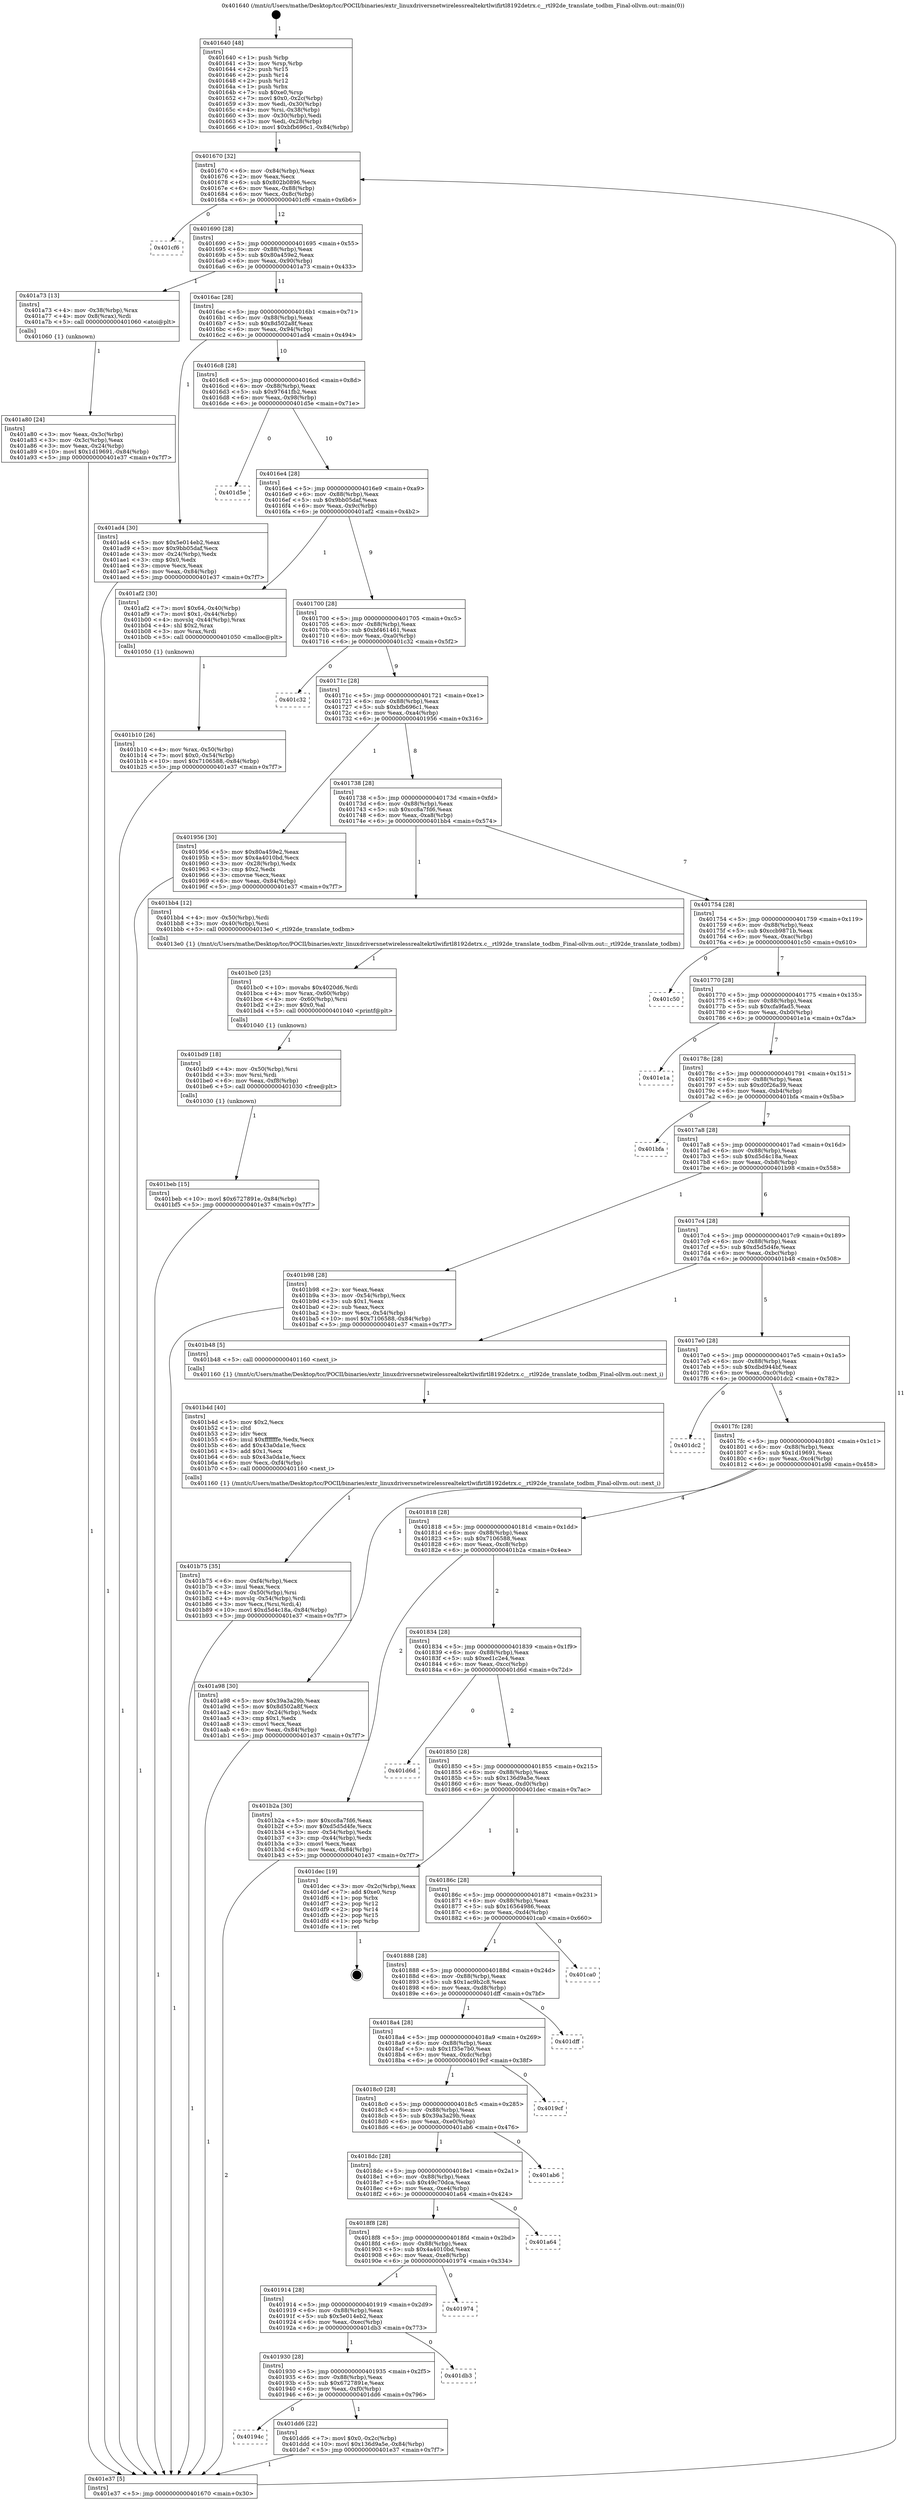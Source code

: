 digraph "0x401640" {
  label = "0x401640 (/mnt/c/Users/mathe/Desktop/tcc/POCII/binaries/extr_linuxdriversnetwirelessrealtekrtlwifirtl8192detrx.c__rtl92de_translate_todbm_Final-ollvm.out::main(0))"
  labelloc = "t"
  node[shape=record]

  Entry [label="",width=0.3,height=0.3,shape=circle,fillcolor=black,style=filled]
  "0x401670" [label="{
     0x401670 [32]\l
     | [instrs]\l
     &nbsp;&nbsp;0x401670 \<+6\>: mov -0x84(%rbp),%eax\l
     &nbsp;&nbsp;0x401676 \<+2\>: mov %eax,%ecx\l
     &nbsp;&nbsp;0x401678 \<+6\>: sub $0x802b0896,%ecx\l
     &nbsp;&nbsp;0x40167e \<+6\>: mov %eax,-0x88(%rbp)\l
     &nbsp;&nbsp;0x401684 \<+6\>: mov %ecx,-0x8c(%rbp)\l
     &nbsp;&nbsp;0x40168a \<+6\>: je 0000000000401cf6 \<main+0x6b6\>\l
  }"]
  "0x401cf6" [label="{
     0x401cf6\l
  }", style=dashed]
  "0x401690" [label="{
     0x401690 [28]\l
     | [instrs]\l
     &nbsp;&nbsp;0x401690 \<+5\>: jmp 0000000000401695 \<main+0x55\>\l
     &nbsp;&nbsp;0x401695 \<+6\>: mov -0x88(%rbp),%eax\l
     &nbsp;&nbsp;0x40169b \<+5\>: sub $0x80a459e2,%eax\l
     &nbsp;&nbsp;0x4016a0 \<+6\>: mov %eax,-0x90(%rbp)\l
     &nbsp;&nbsp;0x4016a6 \<+6\>: je 0000000000401a73 \<main+0x433\>\l
  }"]
  Exit [label="",width=0.3,height=0.3,shape=circle,fillcolor=black,style=filled,peripheries=2]
  "0x401a73" [label="{
     0x401a73 [13]\l
     | [instrs]\l
     &nbsp;&nbsp;0x401a73 \<+4\>: mov -0x38(%rbp),%rax\l
     &nbsp;&nbsp;0x401a77 \<+4\>: mov 0x8(%rax),%rdi\l
     &nbsp;&nbsp;0x401a7b \<+5\>: call 0000000000401060 \<atoi@plt\>\l
     | [calls]\l
     &nbsp;&nbsp;0x401060 \{1\} (unknown)\l
  }"]
  "0x4016ac" [label="{
     0x4016ac [28]\l
     | [instrs]\l
     &nbsp;&nbsp;0x4016ac \<+5\>: jmp 00000000004016b1 \<main+0x71\>\l
     &nbsp;&nbsp;0x4016b1 \<+6\>: mov -0x88(%rbp),%eax\l
     &nbsp;&nbsp;0x4016b7 \<+5\>: sub $0x8d502a8f,%eax\l
     &nbsp;&nbsp;0x4016bc \<+6\>: mov %eax,-0x94(%rbp)\l
     &nbsp;&nbsp;0x4016c2 \<+6\>: je 0000000000401ad4 \<main+0x494\>\l
  }"]
  "0x40194c" [label="{
     0x40194c\l
  }", style=dashed]
  "0x401ad4" [label="{
     0x401ad4 [30]\l
     | [instrs]\l
     &nbsp;&nbsp;0x401ad4 \<+5\>: mov $0x5e014eb2,%eax\l
     &nbsp;&nbsp;0x401ad9 \<+5\>: mov $0x9bb05daf,%ecx\l
     &nbsp;&nbsp;0x401ade \<+3\>: mov -0x24(%rbp),%edx\l
     &nbsp;&nbsp;0x401ae1 \<+3\>: cmp $0x0,%edx\l
     &nbsp;&nbsp;0x401ae4 \<+3\>: cmove %ecx,%eax\l
     &nbsp;&nbsp;0x401ae7 \<+6\>: mov %eax,-0x84(%rbp)\l
     &nbsp;&nbsp;0x401aed \<+5\>: jmp 0000000000401e37 \<main+0x7f7\>\l
  }"]
  "0x4016c8" [label="{
     0x4016c8 [28]\l
     | [instrs]\l
     &nbsp;&nbsp;0x4016c8 \<+5\>: jmp 00000000004016cd \<main+0x8d\>\l
     &nbsp;&nbsp;0x4016cd \<+6\>: mov -0x88(%rbp),%eax\l
     &nbsp;&nbsp;0x4016d3 \<+5\>: sub $0x97641fb2,%eax\l
     &nbsp;&nbsp;0x4016d8 \<+6\>: mov %eax,-0x98(%rbp)\l
     &nbsp;&nbsp;0x4016de \<+6\>: je 0000000000401d5e \<main+0x71e\>\l
  }"]
  "0x401dd6" [label="{
     0x401dd6 [22]\l
     | [instrs]\l
     &nbsp;&nbsp;0x401dd6 \<+7\>: movl $0x0,-0x2c(%rbp)\l
     &nbsp;&nbsp;0x401ddd \<+10\>: movl $0x136d9a5e,-0x84(%rbp)\l
     &nbsp;&nbsp;0x401de7 \<+5\>: jmp 0000000000401e37 \<main+0x7f7\>\l
  }"]
  "0x401d5e" [label="{
     0x401d5e\l
  }", style=dashed]
  "0x4016e4" [label="{
     0x4016e4 [28]\l
     | [instrs]\l
     &nbsp;&nbsp;0x4016e4 \<+5\>: jmp 00000000004016e9 \<main+0xa9\>\l
     &nbsp;&nbsp;0x4016e9 \<+6\>: mov -0x88(%rbp),%eax\l
     &nbsp;&nbsp;0x4016ef \<+5\>: sub $0x9bb05daf,%eax\l
     &nbsp;&nbsp;0x4016f4 \<+6\>: mov %eax,-0x9c(%rbp)\l
     &nbsp;&nbsp;0x4016fa \<+6\>: je 0000000000401af2 \<main+0x4b2\>\l
  }"]
  "0x401930" [label="{
     0x401930 [28]\l
     | [instrs]\l
     &nbsp;&nbsp;0x401930 \<+5\>: jmp 0000000000401935 \<main+0x2f5\>\l
     &nbsp;&nbsp;0x401935 \<+6\>: mov -0x88(%rbp),%eax\l
     &nbsp;&nbsp;0x40193b \<+5\>: sub $0x6727891e,%eax\l
     &nbsp;&nbsp;0x401940 \<+6\>: mov %eax,-0xf0(%rbp)\l
     &nbsp;&nbsp;0x401946 \<+6\>: je 0000000000401dd6 \<main+0x796\>\l
  }"]
  "0x401af2" [label="{
     0x401af2 [30]\l
     | [instrs]\l
     &nbsp;&nbsp;0x401af2 \<+7\>: movl $0x64,-0x40(%rbp)\l
     &nbsp;&nbsp;0x401af9 \<+7\>: movl $0x1,-0x44(%rbp)\l
     &nbsp;&nbsp;0x401b00 \<+4\>: movslq -0x44(%rbp),%rax\l
     &nbsp;&nbsp;0x401b04 \<+4\>: shl $0x2,%rax\l
     &nbsp;&nbsp;0x401b08 \<+3\>: mov %rax,%rdi\l
     &nbsp;&nbsp;0x401b0b \<+5\>: call 0000000000401050 \<malloc@plt\>\l
     | [calls]\l
     &nbsp;&nbsp;0x401050 \{1\} (unknown)\l
  }"]
  "0x401700" [label="{
     0x401700 [28]\l
     | [instrs]\l
     &nbsp;&nbsp;0x401700 \<+5\>: jmp 0000000000401705 \<main+0xc5\>\l
     &nbsp;&nbsp;0x401705 \<+6\>: mov -0x88(%rbp),%eax\l
     &nbsp;&nbsp;0x40170b \<+5\>: sub $0xbf461461,%eax\l
     &nbsp;&nbsp;0x401710 \<+6\>: mov %eax,-0xa0(%rbp)\l
     &nbsp;&nbsp;0x401716 \<+6\>: je 0000000000401c32 \<main+0x5f2\>\l
  }"]
  "0x401db3" [label="{
     0x401db3\l
  }", style=dashed]
  "0x401c32" [label="{
     0x401c32\l
  }", style=dashed]
  "0x40171c" [label="{
     0x40171c [28]\l
     | [instrs]\l
     &nbsp;&nbsp;0x40171c \<+5\>: jmp 0000000000401721 \<main+0xe1\>\l
     &nbsp;&nbsp;0x401721 \<+6\>: mov -0x88(%rbp),%eax\l
     &nbsp;&nbsp;0x401727 \<+5\>: sub $0xbfb696c1,%eax\l
     &nbsp;&nbsp;0x40172c \<+6\>: mov %eax,-0xa4(%rbp)\l
     &nbsp;&nbsp;0x401732 \<+6\>: je 0000000000401956 \<main+0x316\>\l
  }"]
  "0x401914" [label="{
     0x401914 [28]\l
     | [instrs]\l
     &nbsp;&nbsp;0x401914 \<+5\>: jmp 0000000000401919 \<main+0x2d9\>\l
     &nbsp;&nbsp;0x401919 \<+6\>: mov -0x88(%rbp),%eax\l
     &nbsp;&nbsp;0x40191f \<+5\>: sub $0x5e014eb2,%eax\l
     &nbsp;&nbsp;0x401924 \<+6\>: mov %eax,-0xec(%rbp)\l
     &nbsp;&nbsp;0x40192a \<+6\>: je 0000000000401db3 \<main+0x773\>\l
  }"]
  "0x401956" [label="{
     0x401956 [30]\l
     | [instrs]\l
     &nbsp;&nbsp;0x401956 \<+5\>: mov $0x80a459e2,%eax\l
     &nbsp;&nbsp;0x40195b \<+5\>: mov $0x4a4010bd,%ecx\l
     &nbsp;&nbsp;0x401960 \<+3\>: mov -0x28(%rbp),%edx\l
     &nbsp;&nbsp;0x401963 \<+3\>: cmp $0x2,%edx\l
     &nbsp;&nbsp;0x401966 \<+3\>: cmovne %ecx,%eax\l
     &nbsp;&nbsp;0x401969 \<+6\>: mov %eax,-0x84(%rbp)\l
     &nbsp;&nbsp;0x40196f \<+5\>: jmp 0000000000401e37 \<main+0x7f7\>\l
  }"]
  "0x401738" [label="{
     0x401738 [28]\l
     | [instrs]\l
     &nbsp;&nbsp;0x401738 \<+5\>: jmp 000000000040173d \<main+0xfd\>\l
     &nbsp;&nbsp;0x40173d \<+6\>: mov -0x88(%rbp),%eax\l
     &nbsp;&nbsp;0x401743 \<+5\>: sub $0xcc8a7fd6,%eax\l
     &nbsp;&nbsp;0x401748 \<+6\>: mov %eax,-0xa8(%rbp)\l
     &nbsp;&nbsp;0x40174e \<+6\>: je 0000000000401bb4 \<main+0x574\>\l
  }"]
  "0x401e37" [label="{
     0x401e37 [5]\l
     | [instrs]\l
     &nbsp;&nbsp;0x401e37 \<+5\>: jmp 0000000000401670 \<main+0x30\>\l
  }"]
  "0x401640" [label="{
     0x401640 [48]\l
     | [instrs]\l
     &nbsp;&nbsp;0x401640 \<+1\>: push %rbp\l
     &nbsp;&nbsp;0x401641 \<+3\>: mov %rsp,%rbp\l
     &nbsp;&nbsp;0x401644 \<+2\>: push %r15\l
     &nbsp;&nbsp;0x401646 \<+2\>: push %r14\l
     &nbsp;&nbsp;0x401648 \<+2\>: push %r12\l
     &nbsp;&nbsp;0x40164a \<+1\>: push %rbx\l
     &nbsp;&nbsp;0x40164b \<+7\>: sub $0xe0,%rsp\l
     &nbsp;&nbsp;0x401652 \<+7\>: movl $0x0,-0x2c(%rbp)\l
     &nbsp;&nbsp;0x401659 \<+3\>: mov %edi,-0x30(%rbp)\l
     &nbsp;&nbsp;0x40165c \<+4\>: mov %rsi,-0x38(%rbp)\l
     &nbsp;&nbsp;0x401660 \<+3\>: mov -0x30(%rbp),%edi\l
     &nbsp;&nbsp;0x401663 \<+3\>: mov %edi,-0x28(%rbp)\l
     &nbsp;&nbsp;0x401666 \<+10\>: movl $0xbfb696c1,-0x84(%rbp)\l
  }"]
  "0x401a80" [label="{
     0x401a80 [24]\l
     | [instrs]\l
     &nbsp;&nbsp;0x401a80 \<+3\>: mov %eax,-0x3c(%rbp)\l
     &nbsp;&nbsp;0x401a83 \<+3\>: mov -0x3c(%rbp),%eax\l
     &nbsp;&nbsp;0x401a86 \<+3\>: mov %eax,-0x24(%rbp)\l
     &nbsp;&nbsp;0x401a89 \<+10\>: movl $0x1d19691,-0x84(%rbp)\l
     &nbsp;&nbsp;0x401a93 \<+5\>: jmp 0000000000401e37 \<main+0x7f7\>\l
  }"]
  "0x401974" [label="{
     0x401974\l
  }", style=dashed]
  "0x401bb4" [label="{
     0x401bb4 [12]\l
     | [instrs]\l
     &nbsp;&nbsp;0x401bb4 \<+4\>: mov -0x50(%rbp),%rdi\l
     &nbsp;&nbsp;0x401bb8 \<+3\>: mov -0x40(%rbp),%esi\l
     &nbsp;&nbsp;0x401bbb \<+5\>: call 00000000004013e0 \<_rtl92de_translate_todbm\>\l
     | [calls]\l
     &nbsp;&nbsp;0x4013e0 \{1\} (/mnt/c/Users/mathe/Desktop/tcc/POCII/binaries/extr_linuxdriversnetwirelessrealtekrtlwifirtl8192detrx.c__rtl92de_translate_todbm_Final-ollvm.out::_rtl92de_translate_todbm)\l
  }"]
  "0x401754" [label="{
     0x401754 [28]\l
     | [instrs]\l
     &nbsp;&nbsp;0x401754 \<+5\>: jmp 0000000000401759 \<main+0x119\>\l
     &nbsp;&nbsp;0x401759 \<+6\>: mov -0x88(%rbp),%eax\l
     &nbsp;&nbsp;0x40175f \<+5\>: sub $0xccb9871b,%eax\l
     &nbsp;&nbsp;0x401764 \<+6\>: mov %eax,-0xac(%rbp)\l
     &nbsp;&nbsp;0x40176a \<+6\>: je 0000000000401c50 \<main+0x610\>\l
  }"]
  "0x4018f8" [label="{
     0x4018f8 [28]\l
     | [instrs]\l
     &nbsp;&nbsp;0x4018f8 \<+5\>: jmp 00000000004018fd \<main+0x2bd\>\l
     &nbsp;&nbsp;0x4018fd \<+6\>: mov -0x88(%rbp),%eax\l
     &nbsp;&nbsp;0x401903 \<+5\>: sub $0x4a4010bd,%eax\l
     &nbsp;&nbsp;0x401908 \<+6\>: mov %eax,-0xe8(%rbp)\l
     &nbsp;&nbsp;0x40190e \<+6\>: je 0000000000401974 \<main+0x334\>\l
  }"]
  "0x401c50" [label="{
     0x401c50\l
  }", style=dashed]
  "0x401770" [label="{
     0x401770 [28]\l
     | [instrs]\l
     &nbsp;&nbsp;0x401770 \<+5\>: jmp 0000000000401775 \<main+0x135\>\l
     &nbsp;&nbsp;0x401775 \<+6\>: mov -0x88(%rbp),%eax\l
     &nbsp;&nbsp;0x40177b \<+5\>: sub $0xcfa9fad5,%eax\l
     &nbsp;&nbsp;0x401780 \<+6\>: mov %eax,-0xb0(%rbp)\l
     &nbsp;&nbsp;0x401786 \<+6\>: je 0000000000401e1a \<main+0x7da\>\l
  }"]
  "0x401a64" [label="{
     0x401a64\l
  }", style=dashed]
  "0x401e1a" [label="{
     0x401e1a\l
  }", style=dashed]
  "0x40178c" [label="{
     0x40178c [28]\l
     | [instrs]\l
     &nbsp;&nbsp;0x40178c \<+5\>: jmp 0000000000401791 \<main+0x151\>\l
     &nbsp;&nbsp;0x401791 \<+6\>: mov -0x88(%rbp),%eax\l
     &nbsp;&nbsp;0x401797 \<+5\>: sub $0xd0f26a39,%eax\l
     &nbsp;&nbsp;0x40179c \<+6\>: mov %eax,-0xb4(%rbp)\l
     &nbsp;&nbsp;0x4017a2 \<+6\>: je 0000000000401bfa \<main+0x5ba\>\l
  }"]
  "0x4018dc" [label="{
     0x4018dc [28]\l
     | [instrs]\l
     &nbsp;&nbsp;0x4018dc \<+5\>: jmp 00000000004018e1 \<main+0x2a1\>\l
     &nbsp;&nbsp;0x4018e1 \<+6\>: mov -0x88(%rbp),%eax\l
     &nbsp;&nbsp;0x4018e7 \<+5\>: sub $0x49c70dca,%eax\l
     &nbsp;&nbsp;0x4018ec \<+6\>: mov %eax,-0xe4(%rbp)\l
     &nbsp;&nbsp;0x4018f2 \<+6\>: je 0000000000401a64 \<main+0x424\>\l
  }"]
  "0x401bfa" [label="{
     0x401bfa\l
  }", style=dashed]
  "0x4017a8" [label="{
     0x4017a8 [28]\l
     | [instrs]\l
     &nbsp;&nbsp;0x4017a8 \<+5\>: jmp 00000000004017ad \<main+0x16d\>\l
     &nbsp;&nbsp;0x4017ad \<+6\>: mov -0x88(%rbp),%eax\l
     &nbsp;&nbsp;0x4017b3 \<+5\>: sub $0xd5d4c18a,%eax\l
     &nbsp;&nbsp;0x4017b8 \<+6\>: mov %eax,-0xb8(%rbp)\l
     &nbsp;&nbsp;0x4017be \<+6\>: je 0000000000401b98 \<main+0x558\>\l
  }"]
  "0x401ab6" [label="{
     0x401ab6\l
  }", style=dashed]
  "0x401b98" [label="{
     0x401b98 [28]\l
     | [instrs]\l
     &nbsp;&nbsp;0x401b98 \<+2\>: xor %eax,%eax\l
     &nbsp;&nbsp;0x401b9a \<+3\>: mov -0x54(%rbp),%ecx\l
     &nbsp;&nbsp;0x401b9d \<+3\>: sub $0x1,%eax\l
     &nbsp;&nbsp;0x401ba0 \<+2\>: sub %eax,%ecx\l
     &nbsp;&nbsp;0x401ba2 \<+3\>: mov %ecx,-0x54(%rbp)\l
     &nbsp;&nbsp;0x401ba5 \<+10\>: movl $0x7106588,-0x84(%rbp)\l
     &nbsp;&nbsp;0x401baf \<+5\>: jmp 0000000000401e37 \<main+0x7f7\>\l
  }"]
  "0x4017c4" [label="{
     0x4017c4 [28]\l
     | [instrs]\l
     &nbsp;&nbsp;0x4017c4 \<+5\>: jmp 00000000004017c9 \<main+0x189\>\l
     &nbsp;&nbsp;0x4017c9 \<+6\>: mov -0x88(%rbp),%eax\l
     &nbsp;&nbsp;0x4017cf \<+5\>: sub $0xd5d5d4fe,%eax\l
     &nbsp;&nbsp;0x4017d4 \<+6\>: mov %eax,-0xbc(%rbp)\l
     &nbsp;&nbsp;0x4017da \<+6\>: je 0000000000401b48 \<main+0x508\>\l
  }"]
  "0x4018c0" [label="{
     0x4018c0 [28]\l
     | [instrs]\l
     &nbsp;&nbsp;0x4018c0 \<+5\>: jmp 00000000004018c5 \<main+0x285\>\l
     &nbsp;&nbsp;0x4018c5 \<+6\>: mov -0x88(%rbp),%eax\l
     &nbsp;&nbsp;0x4018cb \<+5\>: sub $0x39a3a29b,%eax\l
     &nbsp;&nbsp;0x4018d0 \<+6\>: mov %eax,-0xe0(%rbp)\l
     &nbsp;&nbsp;0x4018d6 \<+6\>: je 0000000000401ab6 \<main+0x476\>\l
  }"]
  "0x401b48" [label="{
     0x401b48 [5]\l
     | [instrs]\l
     &nbsp;&nbsp;0x401b48 \<+5\>: call 0000000000401160 \<next_i\>\l
     | [calls]\l
     &nbsp;&nbsp;0x401160 \{1\} (/mnt/c/Users/mathe/Desktop/tcc/POCII/binaries/extr_linuxdriversnetwirelessrealtekrtlwifirtl8192detrx.c__rtl92de_translate_todbm_Final-ollvm.out::next_i)\l
  }"]
  "0x4017e0" [label="{
     0x4017e0 [28]\l
     | [instrs]\l
     &nbsp;&nbsp;0x4017e0 \<+5\>: jmp 00000000004017e5 \<main+0x1a5\>\l
     &nbsp;&nbsp;0x4017e5 \<+6\>: mov -0x88(%rbp),%eax\l
     &nbsp;&nbsp;0x4017eb \<+5\>: sub $0xdbd944bf,%eax\l
     &nbsp;&nbsp;0x4017f0 \<+6\>: mov %eax,-0xc0(%rbp)\l
     &nbsp;&nbsp;0x4017f6 \<+6\>: je 0000000000401dc2 \<main+0x782\>\l
  }"]
  "0x4019cf" [label="{
     0x4019cf\l
  }", style=dashed]
  "0x401dc2" [label="{
     0x401dc2\l
  }", style=dashed]
  "0x4017fc" [label="{
     0x4017fc [28]\l
     | [instrs]\l
     &nbsp;&nbsp;0x4017fc \<+5\>: jmp 0000000000401801 \<main+0x1c1\>\l
     &nbsp;&nbsp;0x401801 \<+6\>: mov -0x88(%rbp),%eax\l
     &nbsp;&nbsp;0x401807 \<+5\>: sub $0x1d19691,%eax\l
     &nbsp;&nbsp;0x40180c \<+6\>: mov %eax,-0xc4(%rbp)\l
     &nbsp;&nbsp;0x401812 \<+6\>: je 0000000000401a98 \<main+0x458\>\l
  }"]
  "0x4018a4" [label="{
     0x4018a4 [28]\l
     | [instrs]\l
     &nbsp;&nbsp;0x4018a4 \<+5\>: jmp 00000000004018a9 \<main+0x269\>\l
     &nbsp;&nbsp;0x4018a9 \<+6\>: mov -0x88(%rbp),%eax\l
     &nbsp;&nbsp;0x4018af \<+5\>: sub $0x1f35e7b0,%eax\l
     &nbsp;&nbsp;0x4018b4 \<+6\>: mov %eax,-0xdc(%rbp)\l
     &nbsp;&nbsp;0x4018ba \<+6\>: je 00000000004019cf \<main+0x38f\>\l
  }"]
  "0x401a98" [label="{
     0x401a98 [30]\l
     | [instrs]\l
     &nbsp;&nbsp;0x401a98 \<+5\>: mov $0x39a3a29b,%eax\l
     &nbsp;&nbsp;0x401a9d \<+5\>: mov $0x8d502a8f,%ecx\l
     &nbsp;&nbsp;0x401aa2 \<+3\>: mov -0x24(%rbp),%edx\l
     &nbsp;&nbsp;0x401aa5 \<+3\>: cmp $0x1,%edx\l
     &nbsp;&nbsp;0x401aa8 \<+3\>: cmovl %ecx,%eax\l
     &nbsp;&nbsp;0x401aab \<+6\>: mov %eax,-0x84(%rbp)\l
     &nbsp;&nbsp;0x401ab1 \<+5\>: jmp 0000000000401e37 \<main+0x7f7\>\l
  }"]
  "0x401818" [label="{
     0x401818 [28]\l
     | [instrs]\l
     &nbsp;&nbsp;0x401818 \<+5\>: jmp 000000000040181d \<main+0x1dd\>\l
     &nbsp;&nbsp;0x40181d \<+6\>: mov -0x88(%rbp),%eax\l
     &nbsp;&nbsp;0x401823 \<+5\>: sub $0x7106588,%eax\l
     &nbsp;&nbsp;0x401828 \<+6\>: mov %eax,-0xc8(%rbp)\l
     &nbsp;&nbsp;0x40182e \<+6\>: je 0000000000401b2a \<main+0x4ea\>\l
  }"]
  "0x401b10" [label="{
     0x401b10 [26]\l
     | [instrs]\l
     &nbsp;&nbsp;0x401b10 \<+4\>: mov %rax,-0x50(%rbp)\l
     &nbsp;&nbsp;0x401b14 \<+7\>: movl $0x0,-0x54(%rbp)\l
     &nbsp;&nbsp;0x401b1b \<+10\>: movl $0x7106588,-0x84(%rbp)\l
     &nbsp;&nbsp;0x401b25 \<+5\>: jmp 0000000000401e37 \<main+0x7f7\>\l
  }"]
  "0x401dff" [label="{
     0x401dff\l
  }", style=dashed]
  "0x401b2a" [label="{
     0x401b2a [30]\l
     | [instrs]\l
     &nbsp;&nbsp;0x401b2a \<+5\>: mov $0xcc8a7fd6,%eax\l
     &nbsp;&nbsp;0x401b2f \<+5\>: mov $0xd5d5d4fe,%ecx\l
     &nbsp;&nbsp;0x401b34 \<+3\>: mov -0x54(%rbp),%edx\l
     &nbsp;&nbsp;0x401b37 \<+3\>: cmp -0x44(%rbp),%edx\l
     &nbsp;&nbsp;0x401b3a \<+3\>: cmovl %ecx,%eax\l
     &nbsp;&nbsp;0x401b3d \<+6\>: mov %eax,-0x84(%rbp)\l
     &nbsp;&nbsp;0x401b43 \<+5\>: jmp 0000000000401e37 \<main+0x7f7\>\l
  }"]
  "0x401834" [label="{
     0x401834 [28]\l
     | [instrs]\l
     &nbsp;&nbsp;0x401834 \<+5\>: jmp 0000000000401839 \<main+0x1f9\>\l
     &nbsp;&nbsp;0x401839 \<+6\>: mov -0x88(%rbp),%eax\l
     &nbsp;&nbsp;0x40183f \<+5\>: sub $0xed1c2e4,%eax\l
     &nbsp;&nbsp;0x401844 \<+6\>: mov %eax,-0xcc(%rbp)\l
     &nbsp;&nbsp;0x40184a \<+6\>: je 0000000000401d6d \<main+0x72d\>\l
  }"]
  "0x401b4d" [label="{
     0x401b4d [40]\l
     | [instrs]\l
     &nbsp;&nbsp;0x401b4d \<+5\>: mov $0x2,%ecx\l
     &nbsp;&nbsp;0x401b52 \<+1\>: cltd\l
     &nbsp;&nbsp;0x401b53 \<+2\>: idiv %ecx\l
     &nbsp;&nbsp;0x401b55 \<+6\>: imul $0xfffffffe,%edx,%ecx\l
     &nbsp;&nbsp;0x401b5b \<+6\>: add $0x43a0da1e,%ecx\l
     &nbsp;&nbsp;0x401b61 \<+3\>: add $0x1,%ecx\l
     &nbsp;&nbsp;0x401b64 \<+6\>: sub $0x43a0da1e,%ecx\l
     &nbsp;&nbsp;0x401b6a \<+6\>: mov %ecx,-0xf4(%rbp)\l
     &nbsp;&nbsp;0x401b70 \<+5\>: call 0000000000401160 \<next_i\>\l
     | [calls]\l
     &nbsp;&nbsp;0x401160 \{1\} (/mnt/c/Users/mathe/Desktop/tcc/POCII/binaries/extr_linuxdriversnetwirelessrealtekrtlwifirtl8192detrx.c__rtl92de_translate_todbm_Final-ollvm.out::next_i)\l
  }"]
  "0x401b75" [label="{
     0x401b75 [35]\l
     | [instrs]\l
     &nbsp;&nbsp;0x401b75 \<+6\>: mov -0xf4(%rbp),%ecx\l
     &nbsp;&nbsp;0x401b7b \<+3\>: imul %eax,%ecx\l
     &nbsp;&nbsp;0x401b7e \<+4\>: mov -0x50(%rbp),%rsi\l
     &nbsp;&nbsp;0x401b82 \<+4\>: movslq -0x54(%rbp),%rdi\l
     &nbsp;&nbsp;0x401b86 \<+3\>: mov %ecx,(%rsi,%rdi,4)\l
     &nbsp;&nbsp;0x401b89 \<+10\>: movl $0xd5d4c18a,-0x84(%rbp)\l
     &nbsp;&nbsp;0x401b93 \<+5\>: jmp 0000000000401e37 \<main+0x7f7\>\l
  }"]
  "0x401bc0" [label="{
     0x401bc0 [25]\l
     | [instrs]\l
     &nbsp;&nbsp;0x401bc0 \<+10\>: movabs $0x4020d6,%rdi\l
     &nbsp;&nbsp;0x401bca \<+4\>: mov %rax,-0x60(%rbp)\l
     &nbsp;&nbsp;0x401bce \<+4\>: mov -0x60(%rbp),%rsi\l
     &nbsp;&nbsp;0x401bd2 \<+2\>: mov $0x0,%al\l
     &nbsp;&nbsp;0x401bd4 \<+5\>: call 0000000000401040 \<printf@plt\>\l
     | [calls]\l
     &nbsp;&nbsp;0x401040 \{1\} (unknown)\l
  }"]
  "0x401bd9" [label="{
     0x401bd9 [18]\l
     | [instrs]\l
     &nbsp;&nbsp;0x401bd9 \<+4\>: mov -0x50(%rbp),%rsi\l
     &nbsp;&nbsp;0x401bdd \<+3\>: mov %rsi,%rdi\l
     &nbsp;&nbsp;0x401be0 \<+6\>: mov %eax,-0xf8(%rbp)\l
     &nbsp;&nbsp;0x401be6 \<+5\>: call 0000000000401030 \<free@plt\>\l
     | [calls]\l
     &nbsp;&nbsp;0x401030 \{1\} (unknown)\l
  }"]
  "0x401beb" [label="{
     0x401beb [15]\l
     | [instrs]\l
     &nbsp;&nbsp;0x401beb \<+10\>: movl $0x6727891e,-0x84(%rbp)\l
     &nbsp;&nbsp;0x401bf5 \<+5\>: jmp 0000000000401e37 \<main+0x7f7\>\l
  }"]
  "0x401888" [label="{
     0x401888 [28]\l
     | [instrs]\l
     &nbsp;&nbsp;0x401888 \<+5\>: jmp 000000000040188d \<main+0x24d\>\l
     &nbsp;&nbsp;0x40188d \<+6\>: mov -0x88(%rbp),%eax\l
     &nbsp;&nbsp;0x401893 \<+5\>: sub $0x1ac9b2c8,%eax\l
     &nbsp;&nbsp;0x401898 \<+6\>: mov %eax,-0xd8(%rbp)\l
     &nbsp;&nbsp;0x40189e \<+6\>: je 0000000000401dff \<main+0x7bf\>\l
  }"]
  "0x401d6d" [label="{
     0x401d6d\l
  }", style=dashed]
  "0x401850" [label="{
     0x401850 [28]\l
     | [instrs]\l
     &nbsp;&nbsp;0x401850 \<+5\>: jmp 0000000000401855 \<main+0x215\>\l
     &nbsp;&nbsp;0x401855 \<+6\>: mov -0x88(%rbp),%eax\l
     &nbsp;&nbsp;0x40185b \<+5\>: sub $0x136d9a5e,%eax\l
     &nbsp;&nbsp;0x401860 \<+6\>: mov %eax,-0xd0(%rbp)\l
     &nbsp;&nbsp;0x401866 \<+6\>: je 0000000000401dec \<main+0x7ac\>\l
  }"]
  "0x401ca0" [label="{
     0x401ca0\l
  }", style=dashed]
  "0x401dec" [label="{
     0x401dec [19]\l
     | [instrs]\l
     &nbsp;&nbsp;0x401dec \<+3\>: mov -0x2c(%rbp),%eax\l
     &nbsp;&nbsp;0x401def \<+7\>: add $0xe0,%rsp\l
     &nbsp;&nbsp;0x401df6 \<+1\>: pop %rbx\l
     &nbsp;&nbsp;0x401df7 \<+2\>: pop %r12\l
     &nbsp;&nbsp;0x401df9 \<+2\>: pop %r14\l
     &nbsp;&nbsp;0x401dfb \<+2\>: pop %r15\l
     &nbsp;&nbsp;0x401dfd \<+1\>: pop %rbp\l
     &nbsp;&nbsp;0x401dfe \<+1\>: ret\l
  }"]
  "0x40186c" [label="{
     0x40186c [28]\l
     | [instrs]\l
     &nbsp;&nbsp;0x40186c \<+5\>: jmp 0000000000401871 \<main+0x231\>\l
     &nbsp;&nbsp;0x401871 \<+6\>: mov -0x88(%rbp),%eax\l
     &nbsp;&nbsp;0x401877 \<+5\>: sub $0x16564986,%eax\l
     &nbsp;&nbsp;0x40187c \<+6\>: mov %eax,-0xd4(%rbp)\l
     &nbsp;&nbsp;0x401882 \<+6\>: je 0000000000401ca0 \<main+0x660\>\l
  }"]
  Entry -> "0x401640" [label=" 1"]
  "0x401670" -> "0x401cf6" [label=" 0"]
  "0x401670" -> "0x401690" [label=" 12"]
  "0x401dec" -> Exit [label=" 1"]
  "0x401690" -> "0x401a73" [label=" 1"]
  "0x401690" -> "0x4016ac" [label=" 11"]
  "0x401dd6" -> "0x401e37" [label=" 1"]
  "0x4016ac" -> "0x401ad4" [label=" 1"]
  "0x4016ac" -> "0x4016c8" [label=" 10"]
  "0x401930" -> "0x40194c" [label=" 0"]
  "0x4016c8" -> "0x401d5e" [label=" 0"]
  "0x4016c8" -> "0x4016e4" [label=" 10"]
  "0x401930" -> "0x401dd6" [label=" 1"]
  "0x4016e4" -> "0x401af2" [label=" 1"]
  "0x4016e4" -> "0x401700" [label=" 9"]
  "0x401914" -> "0x401930" [label=" 1"]
  "0x401700" -> "0x401c32" [label=" 0"]
  "0x401700" -> "0x40171c" [label=" 9"]
  "0x401914" -> "0x401db3" [label=" 0"]
  "0x40171c" -> "0x401956" [label=" 1"]
  "0x40171c" -> "0x401738" [label=" 8"]
  "0x401956" -> "0x401e37" [label=" 1"]
  "0x401640" -> "0x401670" [label=" 1"]
  "0x401e37" -> "0x401670" [label=" 11"]
  "0x401a73" -> "0x401a80" [label=" 1"]
  "0x401a80" -> "0x401e37" [label=" 1"]
  "0x4018f8" -> "0x401914" [label=" 1"]
  "0x401738" -> "0x401bb4" [label=" 1"]
  "0x401738" -> "0x401754" [label=" 7"]
  "0x4018f8" -> "0x401974" [label=" 0"]
  "0x401754" -> "0x401c50" [label=" 0"]
  "0x401754" -> "0x401770" [label=" 7"]
  "0x4018dc" -> "0x4018f8" [label=" 1"]
  "0x401770" -> "0x401e1a" [label=" 0"]
  "0x401770" -> "0x40178c" [label=" 7"]
  "0x4018dc" -> "0x401a64" [label=" 0"]
  "0x40178c" -> "0x401bfa" [label=" 0"]
  "0x40178c" -> "0x4017a8" [label=" 7"]
  "0x4018c0" -> "0x4018dc" [label=" 1"]
  "0x4017a8" -> "0x401b98" [label=" 1"]
  "0x4017a8" -> "0x4017c4" [label=" 6"]
  "0x4018c0" -> "0x401ab6" [label=" 0"]
  "0x4017c4" -> "0x401b48" [label=" 1"]
  "0x4017c4" -> "0x4017e0" [label=" 5"]
  "0x4018a4" -> "0x4018c0" [label=" 1"]
  "0x4017e0" -> "0x401dc2" [label=" 0"]
  "0x4017e0" -> "0x4017fc" [label=" 5"]
  "0x4018a4" -> "0x4019cf" [label=" 0"]
  "0x4017fc" -> "0x401a98" [label=" 1"]
  "0x4017fc" -> "0x401818" [label=" 4"]
  "0x401a98" -> "0x401e37" [label=" 1"]
  "0x401ad4" -> "0x401e37" [label=" 1"]
  "0x401af2" -> "0x401b10" [label=" 1"]
  "0x401b10" -> "0x401e37" [label=" 1"]
  "0x401888" -> "0x4018a4" [label=" 1"]
  "0x401818" -> "0x401b2a" [label=" 2"]
  "0x401818" -> "0x401834" [label=" 2"]
  "0x401b2a" -> "0x401e37" [label=" 2"]
  "0x401b48" -> "0x401b4d" [label=" 1"]
  "0x401b4d" -> "0x401b75" [label=" 1"]
  "0x401b75" -> "0x401e37" [label=" 1"]
  "0x401b98" -> "0x401e37" [label=" 1"]
  "0x401bb4" -> "0x401bc0" [label=" 1"]
  "0x401bc0" -> "0x401bd9" [label=" 1"]
  "0x401bd9" -> "0x401beb" [label=" 1"]
  "0x401beb" -> "0x401e37" [label=" 1"]
  "0x401888" -> "0x401dff" [label=" 0"]
  "0x401834" -> "0x401d6d" [label=" 0"]
  "0x401834" -> "0x401850" [label=" 2"]
  "0x40186c" -> "0x401888" [label=" 1"]
  "0x401850" -> "0x401dec" [label=" 1"]
  "0x401850" -> "0x40186c" [label=" 1"]
  "0x40186c" -> "0x401ca0" [label=" 0"]
}
